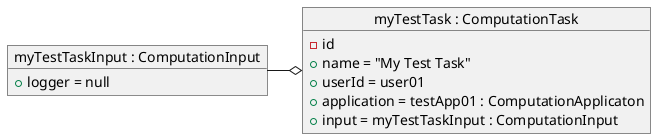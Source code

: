 @startuml

object "myTestTask : ComputationTask" as myTestTask {
    - id
    + name = "My Test Task"
    + userId = user01
    + application = testApp01 : ComputationApplicaton
    + input = myTestTaskInput : ComputationInput
}

object "myTestTaskInput : ComputationInput" as myTestTaskInput {
    + logger = null
}

myTestTaskInput -o myTestTask

@enduml